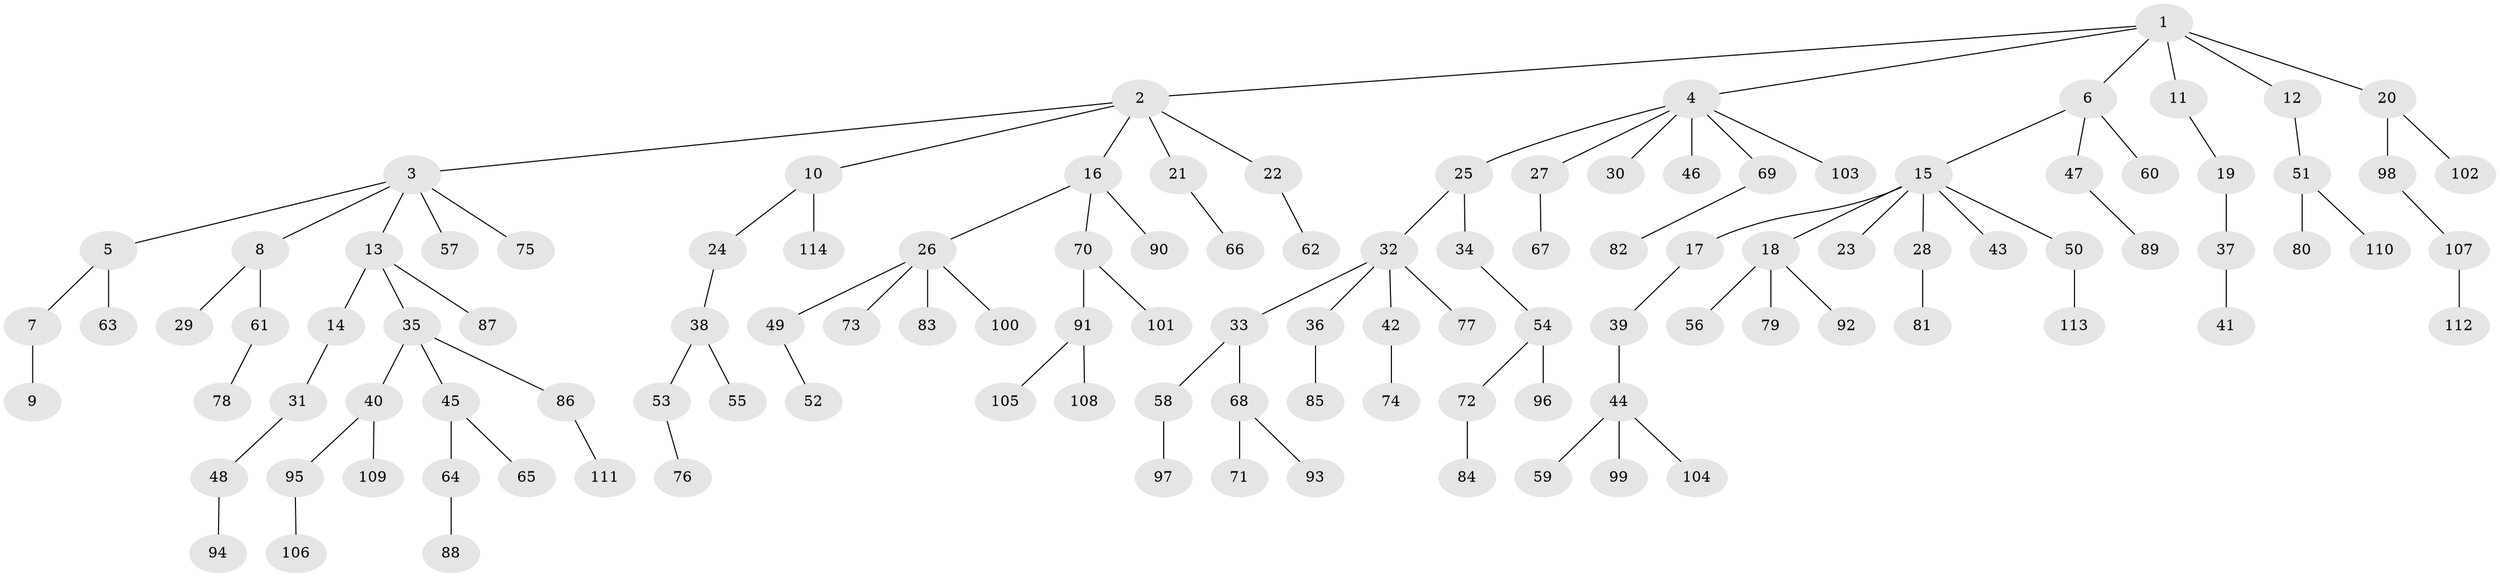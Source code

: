 // Generated by graph-tools (version 1.1) at 2025/15/03/09/25 04:15:42]
// undirected, 114 vertices, 113 edges
graph export_dot {
graph [start="1"]
  node [color=gray90,style=filled];
  1;
  2;
  3;
  4;
  5;
  6;
  7;
  8;
  9;
  10;
  11;
  12;
  13;
  14;
  15;
  16;
  17;
  18;
  19;
  20;
  21;
  22;
  23;
  24;
  25;
  26;
  27;
  28;
  29;
  30;
  31;
  32;
  33;
  34;
  35;
  36;
  37;
  38;
  39;
  40;
  41;
  42;
  43;
  44;
  45;
  46;
  47;
  48;
  49;
  50;
  51;
  52;
  53;
  54;
  55;
  56;
  57;
  58;
  59;
  60;
  61;
  62;
  63;
  64;
  65;
  66;
  67;
  68;
  69;
  70;
  71;
  72;
  73;
  74;
  75;
  76;
  77;
  78;
  79;
  80;
  81;
  82;
  83;
  84;
  85;
  86;
  87;
  88;
  89;
  90;
  91;
  92;
  93;
  94;
  95;
  96;
  97;
  98;
  99;
  100;
  101;
  102;
  103;
  104;
  105;
  106;
  107;
  108;
  109;
  110;
  111;
  112;
  113;
  114;
  1 -- 2;
  1 -- 4;
  1 -- 6;
  1 -- 11;
  1 -- 12;
  1 -- 20;
  2 -- 3;
  2 -- 10;
  2 -- 16;
  2 -- 21;
  2 -- 22;
  3 -- 5;
  3 -- 8;
  3 -- 13;
  3 -- 57;
  3 -- 75;
  4 -- 25;
  4 -- 27;
  4 -- 30;
  4 -- 46;
  4 -- 69;
  4 -- 103;
  5 -- 7;
  5 -- 63;
  6 -- 15;
  6 -- 47;
  6 -- 60;
  7 -- 9;
  8 -- 29;
  8 -- 61;
  10 -- 24;
  10 -- 114;
  11 -- 19;
  12 -- 51;
  13 -- 14;
  13 -- 35;
  13 -- 87;
  14 -- 31;
  15 -- 17;
  15 -- 18;
  15 -- 23;
  15 -- 28;
  15 -- 43;
  15 -- 50;
  16 -- 26;
  16 -- 70;
  16 -- 90;
  17 -- 39;
  18 -- 56;
  18 -- 79;
  18 -- 92;
  19 -- 37;
  20 -- 98;
  20 -- 102;
  21 -- 66;
  22 -- 62;
  24 -- 38;
  25 -- 32;
  25 -- 34;
  26 -- 49;
  26 -- 73;
  26 -- 83;
  26 -- 100;
  27 -- 67;
  28 -- 81;
  31 -- 48;
  32 -- 33;
  32 -- 36;
  32 -- 42;
  32 -- 77;
  33 -- 58;
  33 -- 68;
  34 -- 54;
  35 -- 40;
  35 -- 45;
  35 -- 86;
  36 -- 85;
  37 -- 41;
  38 -- 53;
  38 -- 55;
  39 -- 44;
  40 -- 95;
  40 -- 109;
  42 -- 74;
  44 -- 59;
  44 -- 99;
  44 -- 104;
  45 -- 64;
  45 -- 65;
  47 -- 89;
  48 -- 94;
  49 -- 52;
  50 -- 113;
  51 -- 80;
  51 -- 110;
  53 -- 76;
  54 -- 72;
  54 -- 96;
  58 -- 97;
  61 -- 78;
  64 -- 88;
  68 -- 71;
  68 -- 93;
  69 -- 82;
  70 -- 91;
  70 -- 101;
  72 -- 84;
  86 -- 111;
  91 -- 105;
  91 -- 108;
  95 -- 106;
  98 -- 107;
  107 -- 112;
}
